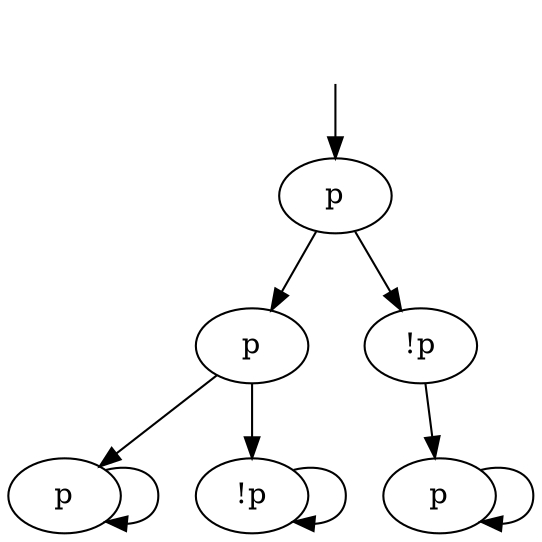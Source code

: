 
digraph {
  "" [style="invis"]
  1 [label="p"]
  2 [label="p"]
  3 [label="!p"]
  4 [label="p"]
  5 [label="!p"]
  6 [label="p"]

  "" -> 1
  1 -> 2
  1 -> 3
  2 -> 4
  2 -> 5
  3 -> 6
  4 -> 4
  5 -> 5
  6 -> 6
}

